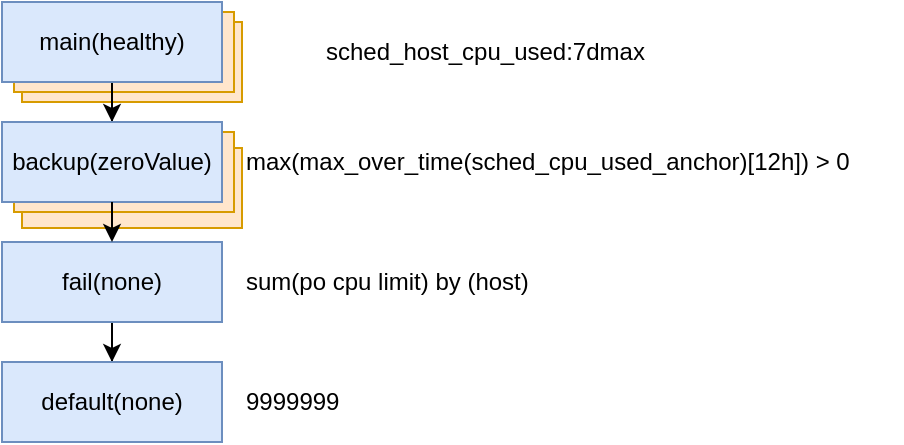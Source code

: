 <mxfile version="22.1.7" type="github">
  <diagram name="第 1 页" id="oKqcVLRp_ehFxoMS0J33">
    <mxGraphModel dx="1062" dy="504" grid="1" gridSize="10" guides="1" tooltips="1" connect="1" arrows="1" fold="1" page="1" pageScale="1" pageWidth="827" pageHeight="1169" math="0" shadow="0">
      <root>
        <mxCell id="0" />
        <mxCell id="1" parent="0" />
        <mxCell id="kZ_7Xk1TDz1BF1-t8PLb-16" value="main(healthy)" style="rounded=0;whiteSpace=wrap;html=1;fillColor=#ffe6cc;strokeColor=#d79b00;" vertex="1" parent="1">
          <mxGeometry x="170" y="163" width="110" height="40" as="geometry" />
        </mxCell>
        <mxCell id="kZ_7Xk1TDz1BF1-t8PLb-15" value="main(healthy)" style="rounded=0;whiteSpace=wrap;html=1;fillColor=#ffe6cc;strokeColor=#d79b00;" vertex="1" parent="1">
          <mxGeometry x="166" y="155" width="110" height="40" as="geometry" />
        </mxCell>
        <mxCell id="kZ_7Xk1TDz1BF1-t8PLb-14" value="main(healthy)" style="rounded=0;whiteSpace=wrap;html=1;fillColor=#ffe6cc;strokeColor=#d79b00;" vertex="1" parent="1">
          <mxGeometry x="170" y="100" width="110" height="40" as="geometry" />
        </mxCell>
        <mxCell id="kZ_7Xk1TDz1BF1-t8PLb-13" value="main(healthy)" style="rounded=0;whiteSpace=wrap;html=1;fillColor=#ffe6cc;strokeColor=#d79b00;" vertex="1" parent="1">
          <mxGeometry x="166" y="95" width="110" height="40" as="geometry" />
        </mxCell>
        <mxCell id="kZ_7Xk1TDz1BF1-t8PLb-5" value="" style="edgeStyle=orthogonalEdgeStyle;rounded=0;orthogonalLoop=1;jettySize=auto;html=1;" edge="1" parent="1" source="kZ_7Xk1TDz1BF1-t8PLb-1" target="kZ_7Xk1TDz1BF1-t8PLb-3">
          <mxGeometry relative="1" as="geometry" />
        </mxCell>
        <mxCell id="kZ_7Xk1TDz1BF1-t8PLb-1" value="main(healthy)" style="rounded=0;whiteSpace=wrap;html=1;fillColor=#dae8fc;strokeColor=#6c8ebf;" vertex="1" parent="1">
          <mxGeometry x="160" y="90" width="110" height="40" as="geometry" />
        </mxCell>
        <mxCell id="kZ_7Xk1TDz1BF1-t8PLb-2" value="sched_host_cpu_used:7dmax" style="text;html=1;align=left;verticalAlign=middle;resizable=0;points=[];autosize=1;strokeColor=none;fillColor=none;" vertex="1" parent="1">
          <mxGeometry x="320" y="100" width="180" height="30" as="geometry" />
        </mxCell>
        <mxCell id="kZ_7Xk1TDz1BF1-t8PLb-3" value="backup(zeroValue)" style="rounded=0;whiteSpace=wrap;html=1;fillColor=#dae8fc;strokeColor=#6c8ebf;" vertex="1" parent="1">
          <mxGeometry x="160" y="150" width="110" height="40" as="geometry" />
        </mxCell>
        <mxCell id="kZ_7Xk1TDz1BF1-t8PLb-4" value="max(max_over_time(sched_cpu_used_anchor)[12h]) &amp;gt; 0" style="text;html=1;align=left;verticalAlign=middle;resizable=0;points=[];autosize=1;strokeColor=none;fillColor=none;" vertex="1" parent="1">
          <mxGeometry x="280" y="155" width="330" height="30" as="geometry" />
        </mxCell>
        <mxCell id="kZ_7Xk1TDz1BF1-t8PLb-11" value="" style="edgeStyle=orthogonalEdgeStyle;rounded=0;orthogonalLoop=1;jettySize=auto;html=1;" edge="1" parent="1" source="kZ_7Xk1TDz1BF1-t8PLb-6" target="kZ_7Xk1TDz1BF1-t8PLb-8">
          <mxGeometry relative="1" as="geometry" />
        </mxCell>
        <mxCell id="kZ_7Xk1TDz1BF1-t8PLb-6" value="fail(none)" style="rounded=0;whiteSpace=wrap;html=1;fillColor=#dae8fc;strokeColor=#6c8ebf;" vertex="1" parent="1">
          <mxGeometry x="160" y="210" width="110" height="40" as="geometry" />
        </mxCell>
        <mxCell id="kZ_7Xk1TDz1BF1-t8PLb-7" value="sum(po cpu limit) by (host)" style="text;html=1;align=left;verticalAlign=middle;resizable=0;points=[];autosize=1;strokeColor=none;fillColor=none;" vertex="1" parent="1">
          <mxGeometry x="280" y="215" width="160" height="30" as="geometry" />
        </mxCell>
        <mxCell id="kZ_7Xk1TDz1BF1-t8PLb-8" value="default(none)" style="rounded=0;whiteSpace=wrap;html=1;fillColor=#dae8fc;strokeColor=#6c8ebf;" vertex="1" parent="1">
          <mxGeometry x="160" y="270" width="110" height="40" as="geometry" />
        </mxCell>
        <mxCell id="kZ_7Xk1TDz1BF1-t8PLb-9" value="9999999" style="text;html=1;align=left;verticalAlign=middle;resizable=0;points=[];autosize=1;strokeColor=none;fillColor=none;" vertex="1" parent="1">
          <mxGeometry x="280" y="275" width="70" height="30" as="geometry" />
        </mxCell>
        <mxCell id="kZ_7Xk1TDz1BF1-t8PLb-10" value="" style="edgeStyle=orthogonalEdgeStyle;rounded=0;orthogonalLoop=1;jettySize=auto;html=1;entryX=0.5;entryY=0;entryDx=0;entryDy=0;exitX=0.5;exitY=1;exitDx=0;exitDy=0;" edge="1" parent="1" source="kZ_7Xk1TDz1BF1-t8PLb-3" target="kZ_7Xk1TDz1BF1-t8PLb-6">
          <mxGeometry relative="1" as="geometry">
            <mxPoint x="225" y="120" as="sourcePoint" />
            <mxPoint x="225" y="160" as="targetPoint" />
          </mxGeometry>
        </mxCell>
      </root>
    </mxGraphModel>
  </diagram>
</mxfile>
